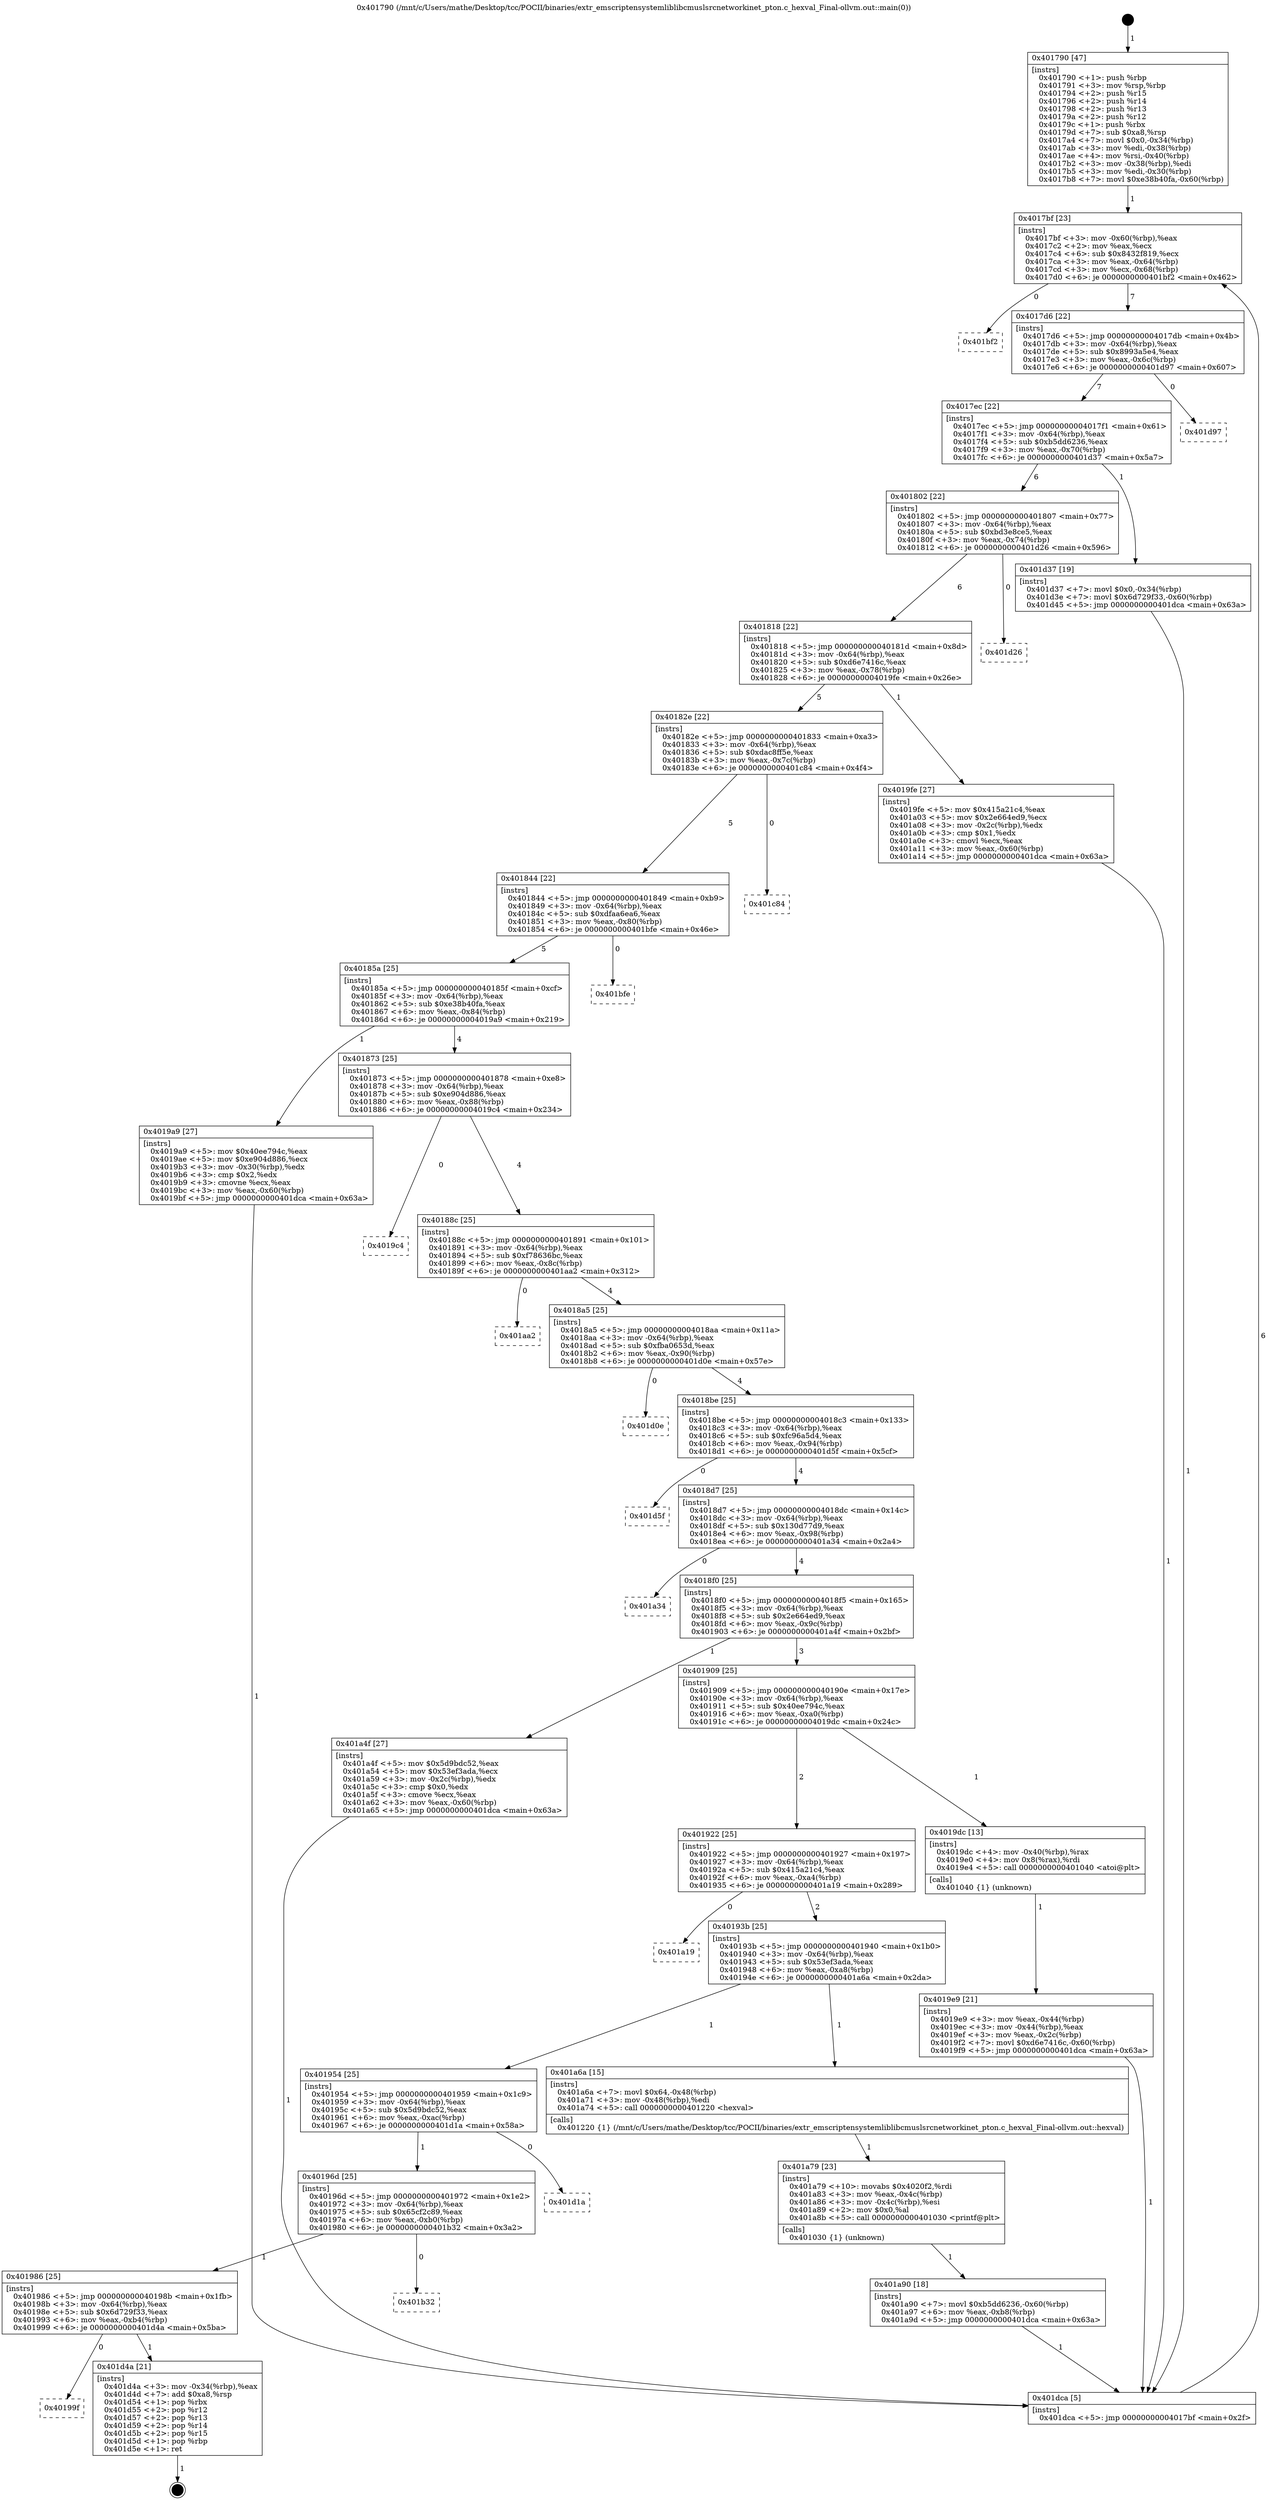 digraph "0x401790" {
  label = "0x401790 (/mnt/c/Users/mathe/Desktop/tcc/POCII/binaries/extr_emscriptensystemliblibcmuslsrcnetworkinet_pton.c_hexval_Final-ollvm.out::main(0))"
  labelloc = "t"
  node[shape=record]

  Entry [label="",width=0.3,height=0.3,shape=circle,fillcolor=black,style=filled]
  "0x4017bf" [label="{
     0x4017bf [23]\l
     | [instrs]\l
     &nbsp;&nbsp;0x4017bf \<+3\>: mov -0x60(%rbp),%eax\l
     &nbsp;&nbsp;0x4017c2 \<+2\>: mov %eax,%ecx\l
     &nbsp;&nbsp;0x4017c4 \<+6\>: sub $0x8432f819,%ecx\l
     &nbsp;&nbsp;0x4017ca \<+3\>: mov %eax,-0x64(%rbp)\l
     &nbsp;&nbsp;0x4017cd \<+3\>: mov %ecx,-0x68(%rbp)\l
     &nbsp;&nbsp;0x4017d0 \<+6\>: je 0000000000401bf2 \<main+0x462\>\l
  }"]
  "0x401bf2" [label="{
     0x401bf2\l
  }", style=dashed]
  "0x4017d6" [label="{
     0x4017d6 [22]\l
     | [instrs]\l
     &nbsp;&nbsp;0x4017d6 \<+5\>: jmp 00000000004017db \<main+0x4b\>\l
     &nbsp;&nbsp;0x4017db \<+3\>: mov -0x64(%rbp),%eax\l
     &nbsp;&nbsp;0x4017de \<+5\>: sub $0x8993a5e4,%eax\l
     &nbsp;&nbsp;0x4017e3 \<+3\>: mov %eax,-0x6c(%rbp)\l
     &nbsp;&nbsp;0x4017e6 \<+6\>: je 0000000000401d97 \<main+0x607\>\l
  }"]
  Exit [label="",width=0.3,height=0.3,shape=circle,fillcolor=black,style=filled,peripheries=2]
  "0x401d97" [label="{
     0x401d97\l
  }", style=dashed]
  "0x4017ec" [label="{
     0x4017ec [22]\l
     | [instrs]\l
     &nbsp;&nbsp;0x4017ec \<+5\>: jmp 00000000004017f1 \<main+0x61\>\l
     &nbsp;&nbsp;0x4017f1 \<+3\>: mov -0x64(%rbp),%eax\l
     &nbsp;&nbsp;0x4017f4 \<+5\>: sub $0xb5dd6236,%eax\l
     &nbsp;&nbsp;0x4017f9 \<+3\>: mov %eax,-0x70(%rbp)\l
     &nbsp;&nbsp;0x4017fc \<+6\>: je 0000000000401d37 \<main+0x5a7\>\l
  }"]
  "0x40199f" [label="{
     0x40199f\l
  }", style=dashed]
  "0x401d37" [label="{
     0x401d37 [19]\l
     | [instrs]\l
     &nbsp;&nbsp;0x401d37 \<+7\>: movl $0x0,-0x34(%rbp)\l
     &nbsp;&nbsp;0x401d3e \<+7\>: movl $0x6d729f33,-0x60(%rbp)\l
     &nbsp;&nbsp;0x401d45 \<+5\>: jmp 0000000000401dca \<main+0x63a\>\l
  }"]
  "0x401802" [label="{
     0x401802 [22]\l
     | [instrs]\l
     &nbsp;&nbsp;0x401802 \<+5\>: jmp 0000000000401807 \<main+0x77\>\l
     &nbsp;&nbsp;0x401807 \<+3\>: mov -0x64(%rbp),%eax\l
     &nbsp;&nbsp;0x40180a \<+5\>: sub $0xbd3e8ce5,%eax\l
     &nbsp;&nbsp;0x40180f \<+3\>: mov %eax,-0x74(%rbp)\l
     &nbsp;&nbsp;0x401812 \<+6\>: je 0000000000401d26 \<main+0x596\>\l
  }"]
  "0x401d4a" [label="{
     0x401d4a [21]\l
     | [instrs]\l
     &nbsp;&nbsp;0x401d4a \<+3\>: mov -0x34(%rbp),%eax\l
     &nbsp;&nbsp;0x401d4d \<+7\>: add $0xa8,%rsp\l
     &nbsp;&nbsp;0x401d54 \<+1\>: pop %rbx\l
     &nbsp;&nbsp;0x401d55 \<+2\>: pop %r12\l
     &nbsp;&nbsp;0x401d57 \<+2\>: pop %r13\l
     &nbsp;&nbsp;0x401d59 \<+2\>: pop %r14\l
     &nbsp;&nbsp;0x401d5b \<+2\>: pop %r15\l
     &nbsp;&nbsp;0x401d5d \<+1\>: pop %rbp\l
     &nbsp;&nbsp;0x401d5e \<+1\>: ret\l
  }"]
  "0x401d26" [label="{
     0x401d26\l
  }", style=dashed]
  "0x401818" [label="{
     0x401818 [22]\l
     | [instrs]\l
     &nbsp;&nbsp;0x401818 \<+5\>: jmp 000000000040181d \<main+0x8d\>\l
     &nbsp;&nbsp;0x40181d \<+3\>: mov -0x64(%rbp),%eax\l
     &nbsp;&nbsp;0x401820 \<+5\>: sub $0xd6e7416c,%eax\l
     &nbsp;&nbsp;0x401825 \<+3\>: mov %eax,-0x78(%rbp)\l
     &nbsp;&nbsp;0x401828 \<+6\>: je 00000000004019fe \<main+0x26e\>\l
  }"]
  "0x401986" [label="{
     0x401986 [25]\l
     | [instrs]\l
     &nbsp;&nbsp;0x401986 \<+5\>: jmp 000000000040198b \<main+0x1fb\>\l
     &nbsp;&nbsp;0x40198b \<+3\>: mov -0x64(%rbp),%eax\l
     &nbsp;&nbsp;0x40198e \<+5\>: sub $0x6d729f33,%eax\l
     &nbsp;&nbsp;0x401993 \<+6\>: mov %eax,-0xb4(%rbp)\l
     &nbsp;&nbsp;0x401999 \<+6\>: je 0000000000401d4a \<main+0x5ba\>\l
  }"]
  "0x4019fe" [label="{
     0x4019fe [27]\l
     | [instrs]\l
     &nbsp;&nbsp;0x4019fe \<+5\>: mov $0x415a21c4,%eax\l
     &nbsp;&nbsp;0x401a03 \<+5\>: mov $0x2e664ed9,%ecx\l
     &nbsp;&nbsp;0x401a08 \<+3\>: mov -0x2c(%rbp),%edx\l
     &nbsp;&nbsp;0x401a0b \<+3\>: cmp $0x1,%edx\l
     &nbsp;&nbsp;0x401a0e \<+3\>: cmovl %ecx,%eax\l
     &nbsp;&nbsp;0x401a11 \<+3\>: mov %eax,-0x60(%rbp)\l
     &nbsp;&nbsp;0x401a14 \<+5\>: jmp 0000000000401dca \<main+0x63a\>\l
  }"]
  "0x40182e" [label="{
     0x40182e [22]\l
     | [instrs]\l
     &nbsp;&nbsp;0x40182e \<+5\>: jmp 0000000000401833 \<main+0xa3\>\l
     &nbsp;&nbsp;0x401833 \<+3\>: mov -0x64(%rbp),%eax\l
     &nbsp;&nbsp;0x401836 \<+5\>: sub $0xdac8ff5e,%eax\l
     &nbsp;&nbsp;0x40183b \<+3\>: mov %eax,-0x7c(%rbp)\l
     &nbsp;&nbsp;0x40183e \<+6\>: je 0000000000401c84 \<main+0x4f4\>\l
  }"]
  "0x401b32" [label="{
     0x401b32\l
  }", style=dashed]
  "0x401c84" [label="{
     0x401c84\l
  }", style=dashed]
  "0x401844" [label="{
     0x401844 [22]\l
     | [instrs]\l
     &nbsp;&nbsp;0x401844 \<+5\>: jmp 0000000000401849 \<main+0xb9\>\l
     &nbsp;&nbsp;0x401849 \<+3\>: mov -0x64(%rbp),%eax\l
     &nbsp;&nbsp;0x40184c \<+5\>: sub $0xdfaa6ea6,%eax\l
     &nbsp;&nbsp;0x401851 \<+3\>: mov %eax,-0x80(%rbp)\l
     &nbsp;&nbsp;0x401854 \<+6\>: je 0000000000401bfe \<main+0x46e\>\l
  }"]
  "0x40196d" [label="{
     0x40196d [25]\l
     | [instrs]\l
     &nbsp;&nbsp;0x40196d \<+5\>: jmp 0000000000401972 \<main+0x1e2\>\l
     &nbsp;&nbsp;0x401972 \<+3\>: mov -0x64(%rbp),%eax\l
     &nbsp;&nbsp;0x401975 \<+5\>: sub $0x65cf2c89,%eax\l
     &nbsp;&nbsp;0x40197a \<+6\>: mov %eax,-0xb0(%rbp)\l
     &nbsp;&nbsp;0x401980 \<+6\>: je 0000000000401b32 \<main+0x3a2\>\l
  }"]
  "0x401bfe" [label="{
     0x401bfe\l
  }", style=dashed]
  "0x40185a" [label="{
     0x40185a [25]\l
     | [instrs]\l
     &nbsp;&nbsp;0x40185a \<+5\>: jmp 000000000040185f \<main+0xcf\>\l
     &nbsp;&nbsp;0x40185f \<+3\>: mov -0x64(%rbp),%eax\l
     &nbsp;&nbsp;0x401862 \<+5\>: sub $0xe38b40fa,%eax\l
     &nbsp;&nbsp;0x401867 \<+6\>: mov %eax,-0x84(%rbp)\l
     &nbsp;&nbsp;0x40186d \<+6\>: je 00000000004019a9 \<main+0x219\>\l
  }"]
  "0x401d1a" [label="{
     0x401d1a\l
  }", style=dashed]
  "0x4019a9" [label="{
     0x4019a9 [27]\l
     | [instrs]\l
     &nbsp;&nbsp;0x4019a9 \<+5\>: mov $0x40ee794c,%eax\l
     &nbsp;&nbsp;0x4019ae \<+5\>: mov $0xe904d886,%ecx\l
     &nbsp;&nbsp;0x4019b3 \<+3\>: mov -0x30(%rbp),%edx\l
     &nbsp;&nbsp;0x4019b6 \<+3\>: cmp $0x2,%edx\l
     &nbsp;&nbsp;0x4019b9 \<+3\>: cmovne %ecx,%eax\l
     &nbsp;&nbsp;0x4019bc \<+3\>: mov %eax,-0x60(%rbp)\l
     &nbsp;&nbsp;0x4019bf \<+5\>: jmp 0000000000401dca \<main+0x63a\>\l
  }"]
  "0x401873" [label="{
     0x401873 [25]\l
     | [instrs]\l
     &nbsp;&nbsp;0x401873 \<+5\>: jmp 0000000000401878 \<main+0xe8\>\l
     &nbsp;&nbsp;0x401878 \<+3\>: mov -0x64(%rbp),%eax\l
     &nbsp;&nbsp;0x40187b \<+5\>: sub $0xe904d886,%eax\l
     &nbsp;&nbsp;0x401880 \<+6\>: mov %eax,-0x88(%rbp)\l
     &nbsp;&nbsp;0x401886 \<+6\>: je 00000000004019c4 \<main+0x234\>\l
  }"]
  "0x401dca" [label="{
     0x401dca [5]\l
     | [instrs]\l
     &nbsp;&nbsp;0x401dca \<+5\>: jmp 00000000004017bf \<main+0x2f\>\l
  }"]
  "0x401790" [label="{
     0x401790 [47]\l
     | [instrs]\l
     &nbsp;&nbsp;0x401790 \<+1\>: push %rbp\l
     &nbsp;&nbsp;0x401791 \<+3\>: mov %rsp,%rbp\l
     &nbsp;&nbsp;0x401794 \<+2\>: push %r15\l
     &nbsp;&nbsp;0x401796 \<+2\>: push %r14\l
     &nbsp;&nbsp;0x401798 \<+2\>: push %r13\l
     &nbsp;&nbsp;0x40179a \<+2\>: push %r12\l
     &nbsp;&nbsp;0x40179c \<+1\>: push %rbx\l
     &nbsp;&nbsp;0x40179d \<+7\>: sub $0xa8,%rsp\l
     &nbsp;&nbsp;0x4017a4 \<+7\>: movl $0x0,-0x34(%rbp)\l
     &nbsp;&nbsp;0x4017ab \<+3\>: mov %edi,-0x38(%rbp)\l
     &nbsp;&nbsp;0x4017ae \<+4\>: mov %rsi,-0x40(%rbp)\l
     &nbsp;&nbsp;0x4017b2 \<+3\>: mov -0x38(%rbp),%edi\l
     &nbsp;&nbsp;0x4017b5 \<+3\>: mov %edi,-0x30(%rbp)\l
     &nbsp;&nbsp;0x4017b8 \<+7\>: movl $0xe38b40fa,-0x60(%rbp)\l
  }"]
  "0x401a90" [label="{
     0x401a90 [18]\l
     | [instrs]\l
     &nbsp;&nbsp;0x401a90 \<+7\>: movl $0xb5dd6236,-0x60(%rbp)\l
     &nbsp;&nbsp;0x401a97 \<+6\>: mov %eax,-0xb8(%rbp)\l
     &nbsp;&nbsp;0x401a9d \<+5\>: jmp 0000000000401dca \<main+0x63a\>\l
  }"]
  "0x4019c4" [label="{
     0x4019c4\l
  }", style=dashed]
  "0x40188c" [label="{
     0x40188c [25]\l
     | [instrs]\l
     &nbsp;&nbsp;0x40188c \<+5\>: jmp 0000000000401891 \<main+0x101\>\l
     &nbsp;&nbsp;0x401891 \<+3\>: mov -0x64(%rbp),%eax\l
     &nbsp;&nbsp;0x401894 \<+5\>: sub $0xf78636bc,%eax\l
     &nbsp;&nbsp;0x401899 \<+6\>: mov %eax,-0x8c(%rbp)\l
     &nbsp;&nbsp;0x40189f \<+6\>: je 0000000000401aa2 \<main+0x312\>\l
  }"]
  "0x401a79" [label="{
     0x401a79 [23]\l
     | [instrs]\l
     &nbsp;&nbsp;0x401a79 \<+10\>: movabs $0x4020f2,%rdi\l
     &nbsp;&nbsp;0x401a83 \<+3\>: mov %eax,-0x4c(%rbp)\l
     &nbsp;&nbsp;0x401a86 \<+3\>: mov -0x4c(%rbp),%esi\l
     &nbsp;&nbsp;0x401a89 \<+2\>: mov $0x0,%al\l
     &nbsp;&nbsp;0x401a8b \<+5\>: call 0000000000401030 \<printf@plt\>\l
     | [calls]\l
     &nbsp;&nbsp;0x401030 \{1\} (unknown)\l
  }"]
  "0x401aa2" [label="{
     0x401aa2\l
  }", style=dashed]
  "0x4018a5" [label="{
     0x4018a5 [25]\l
     | [instrs]\l
     &nbsp;&nbsp;0x4018a5 \<+5\>: jmp 00000000004018aa \<main+0x11a\>\l
     &nbsp;&nbsp;0x4018aa \<+3\>: mov -0x64(%rbp),%eax\l
     &nbsp;&nbsp;0x4018ad \<+5\>: sub $0xfba0653d,%eax\l
     &nbsp;&nbsp;0x4018b2 \<+6\>: mov %eax,-0x90(%rbp)\l
     &nbsp;&nbsp;0x4018b8 \<+6\>: je 0000000000401d0e \<main+0x57e\>\l
  }"]
  "0x401954" [label="{
     0x401954 [25]\l
     | [instrs]\l
     &nbsp;&nbsp;0x401954 \<+5\>: jmp 0000000000401959 \<main+0x1c9\>\l
     &nbsp;&nbsp;0x401959 \<+3\>: mov -0x64(%rbp),%eax\l
     &nbsp;&nbsp;0x40195c \<+5\>: sub $0x5d9bdc52,%eax\l
     &nbsp;&nbsp;0x401961 \<+6\>: mov %eax,-0xac(%rbp)\l
     &nbsp;&nbsp;0x401967 \<+6\>: je 0000000000401d1a \<main+0x58a\>\l
  }"]
  "0x401d0e" [label="{
     0x401d0e\l
  }", style=dashed]
  "0x4018be" [label="{
     0x4018be [25]\l
     | [instrs]\l
     &nbsp;&nbsp;0x4018be \<+5\>: jmp 00000000004018c3 \<main+0x133\>\l
     &nbsp;&nbsp;0x4018c3 \<+3\>: mov -0x64(%rbp),%eax\l
     &nbsp;&nbsp;0x4018c6 \<+5\>: sub $0xfc96a5d4,%eax\l
     &nbsp;&nbsp;0x4018cb \<+6\>: mov %eax,-0x94(%rbp)\l
     &nbsp;&nbsp;0x4018d1 \<+6\>: je 0000000000401d5f \<main+0x5cf\>\l
  }"]
  "0x401a6a" [label="{
     0x401a6a [15]\l
     | [instrs]\l
     &nbsp;&nbsp;0x401a6a \<+7\>: movl $0x64,-0x48(%rbp)\l
     &nbsp;&nbsp;0x401a71 \<+3\>: mov -0x48(%rbp),%edi\l
     &nbsp;&nbsp;0x401a74 \<+5\>: call 0000000000401220 \<hexval\>\l
     | [calls]\l
     &nbsp;&nbsp;0x401220 \{1\} (/mnt/c/Users/mathe/Desktop/tcc/POCII/binaries/extr_emscriptensystemliblibcmuslsrcnetworkinet_pton.c_hexval_Final-ollvm.out::hexval)\l
  }"]
  "0x401d5f" [label="{
     0x401d5f\l
  }", style=dashed]
  "0x4018d7" [label="{
     0x4018d7 [25]\l
     | [instrs]\l
     &nbsp;&nbsp;0x4018d7 \<+5\>: jmp 00000000004018dc \<main+0x14c\>\l
     &nbsp;&nbsp;0x4018dc \<+3\>: mov -0x64(%rbp),%eax\l
     &nbsp;&nbsp;0x4018df \<+5\>: sub $0x130d77d9,%eax\l
     &nbsp;&nbsp;0x4018e4 \<+6\>: mov %eax,-0x98(%rbp)\l
     &nbsp;&nbsp;0x4018ea \<+6\>: je 0000000000401a34 \<main+0x2a4\>\l
  }"]
  "0x40193b" [label="{
     0x40193b [25]\l
     | [instrs]\l
     &nbsp;&nbsp;0x40193b \<+5\>: jmp 0000000000401940 \<main+0x1b0\>\l
     &nbsp;&nbsp;0x401940 \<+3\>: mov -0x64(%rbp),%eax\l
     &nbsp;&nbsp;0x401943 \<+5\>: sub $0x53ef3ada,%eax\l
     &nbsp;&nbsp;0x401948 \<+6\>: mov %eax,-0xa8(%rbp)\l
     &nbsp;&nbsp;0x40194e \<+6\>: je 0000000000401a6a \<main+0x2da\>\l
  }"]
  "0x401a34" [label="{
     0x401a34\l
  }", style=dashed]
  "0x4018f0" [label="{
     0x4018f0 [25]\l
     | [instrs]\l
     &nbsp;&nbsp;0x4018f0 \<+5\>: jmp 00000000004018f5 \<main+0x165\>\l
     &nbsp;&nbsp;0x4018f5 \<+3\>: mov -0x64(%rbp),%eax\l
     &nbsp;&nbsp;0x4018f8 \<+5\>: sub $0x2e664ed9,%eax\l
     &nbsp;&nbsp;0x4018fd \<+6\>: mov %eax,-0x9c(%rbp)\l
     &nbsp;&nbsp;0x401903 \<+6\>: je 0000000000401a4f \<main+0x2bf\>\l
  }"]
  "0x401a19" [label="{
     0x401a19\l
  }", style=dashed]
  "0x401a4f" [label="{
     0x401a4f [27]\l
     | [instrs]\l
     &nbsp;&nbsp;0x401a4f \<+5\>: mov $0x5d9bdc52,%eax\l
     &nbsp;&nbsp;0x401a54 \<+5\>: mov $0x53ef3ada,%ecx\l
     &nbsp;&nbsp;0x401a59 \<+3\>: mov -0x2c(%rbp),%edx\l
     &nbsp;&nbsp;0x401a5c \<+3\>: cmp $0x0,%edx\l
     &nbsp;&nbsp;0x401a5f \<+3\>: cmove %ecx,%eax\l
     &nbsp;&nbsp;0x401a62 \<+3\>: mov %eax,-0x60(%rbp)\l
     &nbsp;&nbsp;0x401a65 \<+5\>: jmp 0000000000401dca \<main+0x63a\>\l
  }"]
  "0x401909" [label="{
     0x401909 [25]\l
     | [instrs]\l
     &nbsp;&nbsp;0x401909 \<+5\>: jmp 000000000040190e \<main+0x17e\>\l
     &nbsp;&nbsp;0x40190e \<+3\>: mov -0x64(%rbp),%eax\l
     &nbsp;&nbsp;0x401911 \<+5\>: sub $0x40ee794c,%eax\l
     &nbsp;&nbsp;0x401916 \<+6\>: mov %eax,-0xa0(%rbp)\l
     &nbsp;&nbsp;0x40191c \<+6\>: je 00000000004019dc \<main+0x24c\>\l
  }"]
  "0x4019e9" [label="{
     0x4019e9 [21]\l
     | [instrs]\l
     &nbsp;&nbsp;0x4019e9 \<+3\>: mov %eax,-0x44(%rbp)\l
     &nbsp;&nbsp;0x4019ec \<+3\>: mov -0x44(%rbp),%eax\l
     &nbsp;&nbsp;0x4019ef \<+3\>: mov %eax,-0x2c(%rbp)\l
     &nbsp;&nbsp;0x4019f2 \<+7\>: movl $0xd6e7416c,-0x60(%rbp)\l
     &nbsp;&nbsp;0x4019f9 \<+5\>: jmp 0000000000401dca \<main+0x63a\>\l
  }"]
  "0x4019dc" [label="{
     0x4019dc [13]\l
     | [instrs]\l
     &nbsp;&nbsp;0x4019dc \<+4\>: mov -0x40(%rbp),%rax\l
     &nbsp;&nbsp;0x4019e0 \<+4\>: mov 0x8(%rax),%rdi\l
     &nbsp;&nbsp;0x4019e4 \<+5\>: call 0000000000401040 \<atoi@plt\>\l
     | [calls]\l
     &nbsp;&nbsp;0x401040 \{1\} (unknown)\l
  }"]
  "0x401922" [label="{
     0x401922 [25]\l
     | [instrs]\l
     &nbsp;&nbsp;0x401922 \<+5\>: jmp 0000000000401927 \<main+0x197\>\l
     &nbsp;&nbsp;0x401927 \<+3\>: mov -0x64(%rbp),%eax\l
     &nbsp;&nbsp;0x40192a \<+5\>: sub $0x415a21c4,%eax\l
     &nbsp;&nbsp;0x40192f \<+6\>: mov %eax,-0xa4(%rbp)\l
     &nbsp;&nbsp;0x401935 \<+6\>: je 0000000000401a19 \<main+0x289\>\l
  }"]
  Entry -> "0x401790" [label=" 1"]
  "0x4017bf" -> "0x401bf2" [label=" 0"]
  "0x4017bf" -> "0x4017d6" [label=" 7"]
  "0x401d4a" -> Exit [label=" 1"]
  "0x4017d6" -> "0x401d97" [label=" 0"]
  "0x4017d6" -> "0x4017ec" [label=" 7"]
  "0x401986" -> "0x40199f" [label=" 0"]
  "0x4017ec" -> "0x401d37" [label=" 1"]
  "0x4017ec" -> "0x401802" [label=" 6"]
  "0x401986" -> "0x401d4a" [label=" 1"]
  "0x401802" -> "0x401d26" [label=" 0"]
  "0x401802" -> "0x401818" [label=" 6"]
  "0x40196d" -> "0x401986" [label=" 1"]
  "0x401818" -> "0x4019fe" [label=" 1"]
  "0x401818" -> "0x40182e" [label=" 5"]
  "0x40196d" -> "0x401b32" [label=" 0"]
  "0x40182e" -> "0x401c84" [label=" 0"]
  "0x40182e" -> "0x401844" [label=" 5"]
  "0x401954" -> "0x40196d" [label=" 1"]
  "0x401844" -> "0x401bfe" [label=" 0"]
  "0x401844" -> "0x40185a" [label=" 5"]
  "0x401954" -> "0x401d1a" [label=" 0"]
  "0x40185a" -> "0x4019a9" [label=" 1"]
  "0x40185a" -> "0x401873" [label=" 4"]
  "0x4019a9" -> "0x401dca" [label=" 1"]
  "0x401790" -> "0x4017bf" [label=" 1"]
  "0x401dca" -> "0x4017bf" [label=" 6"]
  "0x401d37" -> "0x401dca" [label=" 1"]
  "0x401873" -> "0x4019c4" [label=" 0"]
  "0x401873" -> "0x40188c" [label=" 4"]
  "0x401a90" -> "0x401dca" [label=" 1"]
  "0x40188c" -> "0x401aa2" [label=" 0"]
  "0x40188c" -> "0x4018a5" [label=" 4"]
  "0x401a79" -> "0x401a90" [label=" 1"]
  "0x4018a5" -> "0x401d0e" [label=" 0"]
  "0x4018a5" -> "0x4018be" [label=" 4"]
  "0x401a6a" -> "0x401a79" [label=" 1"]
  "0x4018be" -> "0x401d5f" [label=" 0"]
  "0x4018be" -> "0x4018d7" [label=" 4"]
  "0x40193b" -> "0x401954" [label=" 1"]
  "0x4018d7" -> "0x401a34" [label=" 0"]
  "0x4018d7" -> "0x4018f0" [label=" 4"]
  "0x40193b" -> "0x401a6a" [label=" 1"]
  "0x4018f0" -> "0x401a4f" [label=" 1"]
  "0x4018f0" -> "0x401909" [label=" 3"]
  "0x401922" -> "0x40193b" [label=" 2"]
  "0x401909" -> "0x4019dc" [label=" 1"]
  "0x401909" -> "0x401922" [label=" 2"]
  "0x4019dc" -> "0x4019e9" [label=" 1"]
  "0x4019e9" -> "0x401dca" [label=" 1"]
  "0x4019fe" -> "0x401dca" [label=" 1"]
  "0x401a4f" -> "0x401dca" [label=" 1"]
  "0x401922" -> "0x401a19" [label=" 0"]
}
